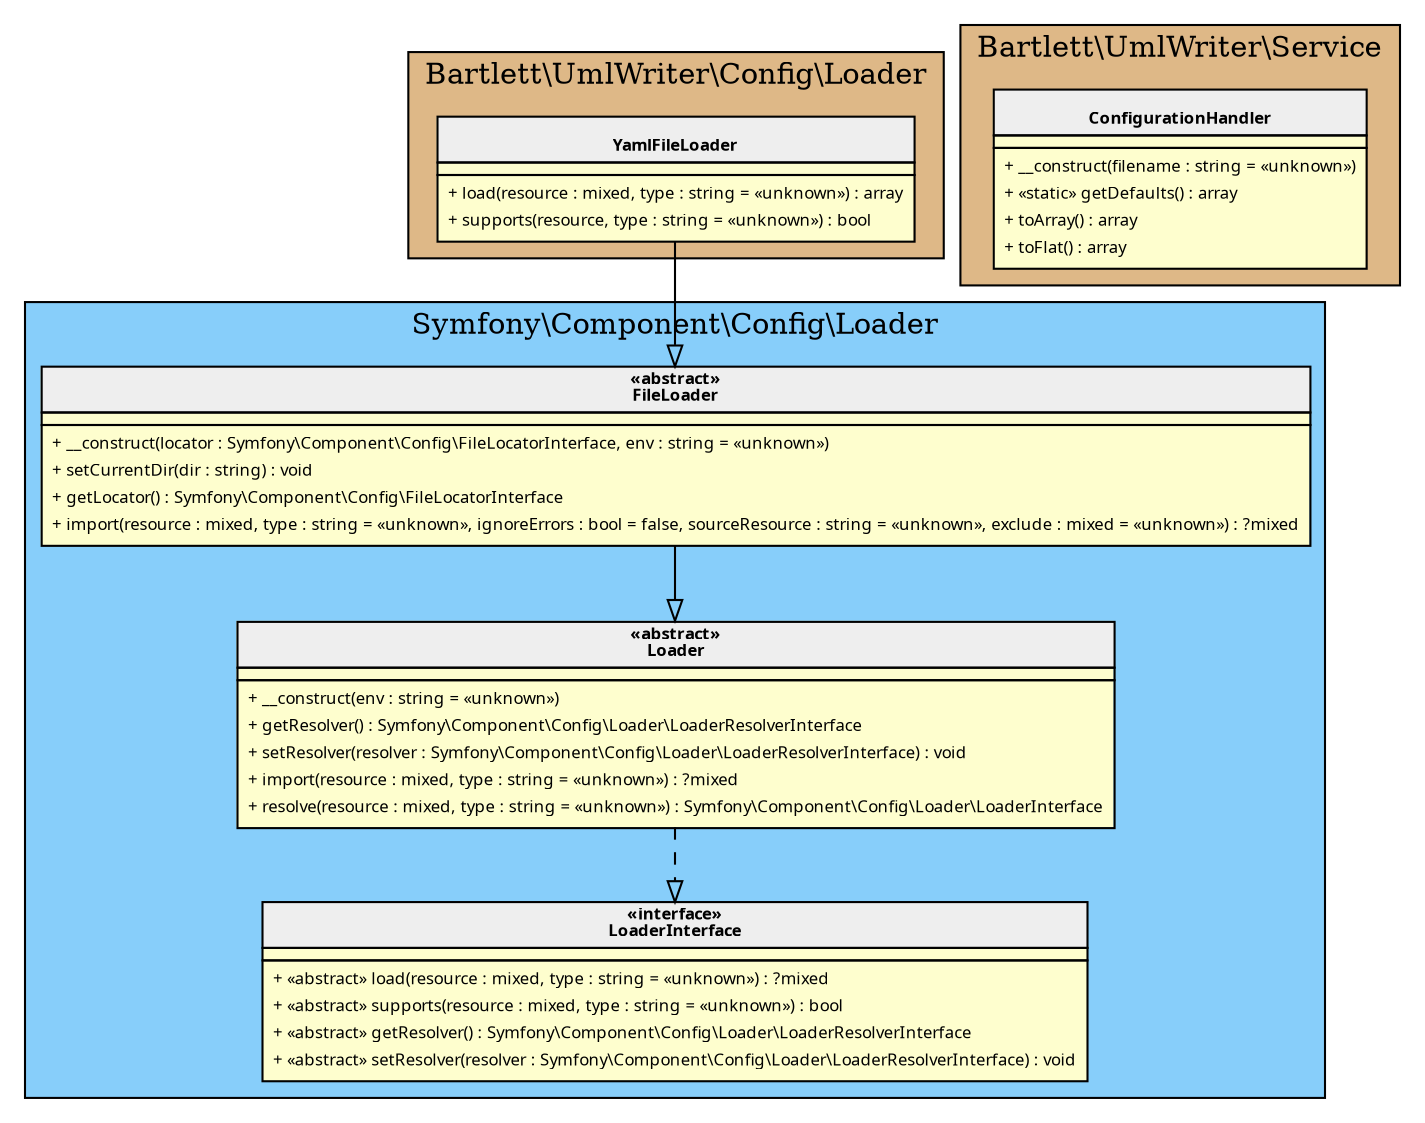 digraph {
  graph [name="G" overlap="false" rankdir="TB" bgcolor="transparent"]
  node [fontname="Verdana" fontsize=8 shape="none" margin=0 fillcolor="#FEFECE" style="filled"]
  edge [fontname="Verdana" fontsize=8]
  subgraph cluster_0 {
    graph [bgcolor="BurlyWood"]
    label = "Bartlett\\UmlWriter\\Config\\Loader"
    "Bartlett\\UmlWriter\\Config\\Loader\\YamlFileLoader" [shape="none" label=<
<table cellspacing="0" border="0" cellborder="1">
    <tr><td bgcolor="#eeeeee"><b><br/>YamlFileLoader</b></td></tr>
    <tr><td></td></tr>
    <tr><td><table border="0" cellspacing="0" cellpadding="2">
    <tr><td align="left">+ load(resource : mixed, type : string = «unknown») : array</td></tr>
    <tr><td align="left">+ supports(resource, type : string = «unknown») : bool</td></tr>
</table></td></tr>
</table>>]
  }
  subgraph cluster_1 {
    graph [bgcolor="LightSkyBlue"]
    label = "Symfony\\Component\\Config\\Loader"
    "Symfony\\Component\\Config\\Loader\\FileLoader" [shape="none" label=<
<table cellspacing="0" border="0" cellborder="1">
    <tr><td bgcolor="#eeeeee"><b>«abstract»<br/>FileLoader</b></td></tr>
    <tr><td></td></tr>
    <tr><td><table border="0" cellspacing="0" cellpadding="2">
    <tr><td align="left">+ __construct(locator : Symfony\\Component\\Config\\FileLocatorInterface, env : string = «unknown»)</td></tr>
    <tr><td align="left">+ setCurrentDir(dir : string) : void</td></tr>
    <tr><td align="left">+ getLocator() : Symfony\\Component\\Config\\FileLocatorInterface</td></tr>
    <tr><td align="left">+ import(resource : mixed, type : string = «unknown», ignoreErrors : bool = false, sourceResource : string = «unknown», exclude : mixed = «unknown») : ?mixed</td></tr>
</table></td></tr>
</table>>]
    "Symfony\\Component\\Config\\Loader\\Loader" [shape="none" label=<
<table cellspacing="0" border="0" cellborder="1">
    <tr><td bgcolor="#eeeeee"><b>«abstract»<br/>Loader</b></td></tr>
    <tr><td></td></tr>
    <tr><td><table border="0" cellspacing="0" cellpadding="2">
    <tr><td align="left">+ __construct(env : string = «unknown»)</td></tr>
    <tr><td align="left">+ getResolver() : Symfony\\Component\\Config\\Loader\\LoaderResolverInterface</td></tr>
    <tr><td align="left">+ setResolver(resolver : Symfony\\Component\\Config\\Loader\\LoaderResolverInterface) : void</td></tr>
    <tr><td align="left">+ import(resource : mixed, type : string = «unknown») : ?mixed</td></tr>
    <tr><td align="left">+ resolve(resource : mixed, type : string = «unknown») : Symfony\\Component\\Config\\Loader\\LoaderInterface</td></tr>
</table></td></tr>
</table>>]
    "Symfony\\Component\\Config\\Loader\\LoaderInterface" [shape="none" label=<
<table cellspacing="0" border="0" cellborder="1">
    <tr><td bgcolor="#eeeeee"><b>«interface»<br/>LoaderInterface</b></td></tr>
    <tr><td></td></tr>
    <tr><td><table border="0" cellspacing="0" cellpadding="2">
    <tr><td align="left">+ «abstract» load(resource : mixed, type : string = «unknown») : ?mixed</td></tr>
    <tr><td align="left">+ «abstract» supports(resource : mixed, type : string = «unknown») : bool</td></tr>
    <tr><td align="left">+ «abstract» getResolver() : Symfony\\Component\\Config\\Loader\\LoaderResolverInterface</td></tr>
    <tr><td align="left">+ «abstract» setResolver(resolver : Symfony\\Component\\Config\\Loader\\LoaderResolverInterface) : void</td></tr>
</table></td></tr>
</table>>]
  }
  subgraph cluster_2 {
    graph [bgcolor="BurlyWood"]
    label = "Bartlett\\UmlWriter\\Service"
    "Bartlett\\UmlWriter\\Service\\ConfigurationHandler" [shape="none" label=<
<table cellspacing="0" border="0" cellborder="1">
    <tr><td bgcolor="#eeeeee"><b><br/>ConfigurationHandler</b></td></tr>
    <tr><td></td></tr>
    <tr><td><table border="0" cellspacing="0" cellpadding="2">
    <tr><td align="left">+ __construct(filename : string = «unknown»)</td></tr>
    <tr><td align="left">+ «static» getDefaults() : array</td></tr>
    <tr><td align="left">+ toArray() : array</td></tr>
    <tr><td align="left">+ toFlat() : array</td></tr>
</table></td></tr>
</table>>]
  }
  "Symfony\\Component\\Config\\Loader\\Loader" -> "Symfony\\Component\\Config\\Loader\\LoaderInterface" [arrowhead="empty" style="dashed"]
  "Symfony\\Component\\Config\\Loader\\FileLoader" -> "Symfony\\Component\\Config\\Loader\\Loader" [arrowhead="empty" style="filled"]
  "Bartlett\\UmlWriter\\Config\\Loader\\YamlFileLoader" -> "Symfony\\Component\\Config\\Loader\\FileLoader" [arrowhead="empty" style="filled"]
}
